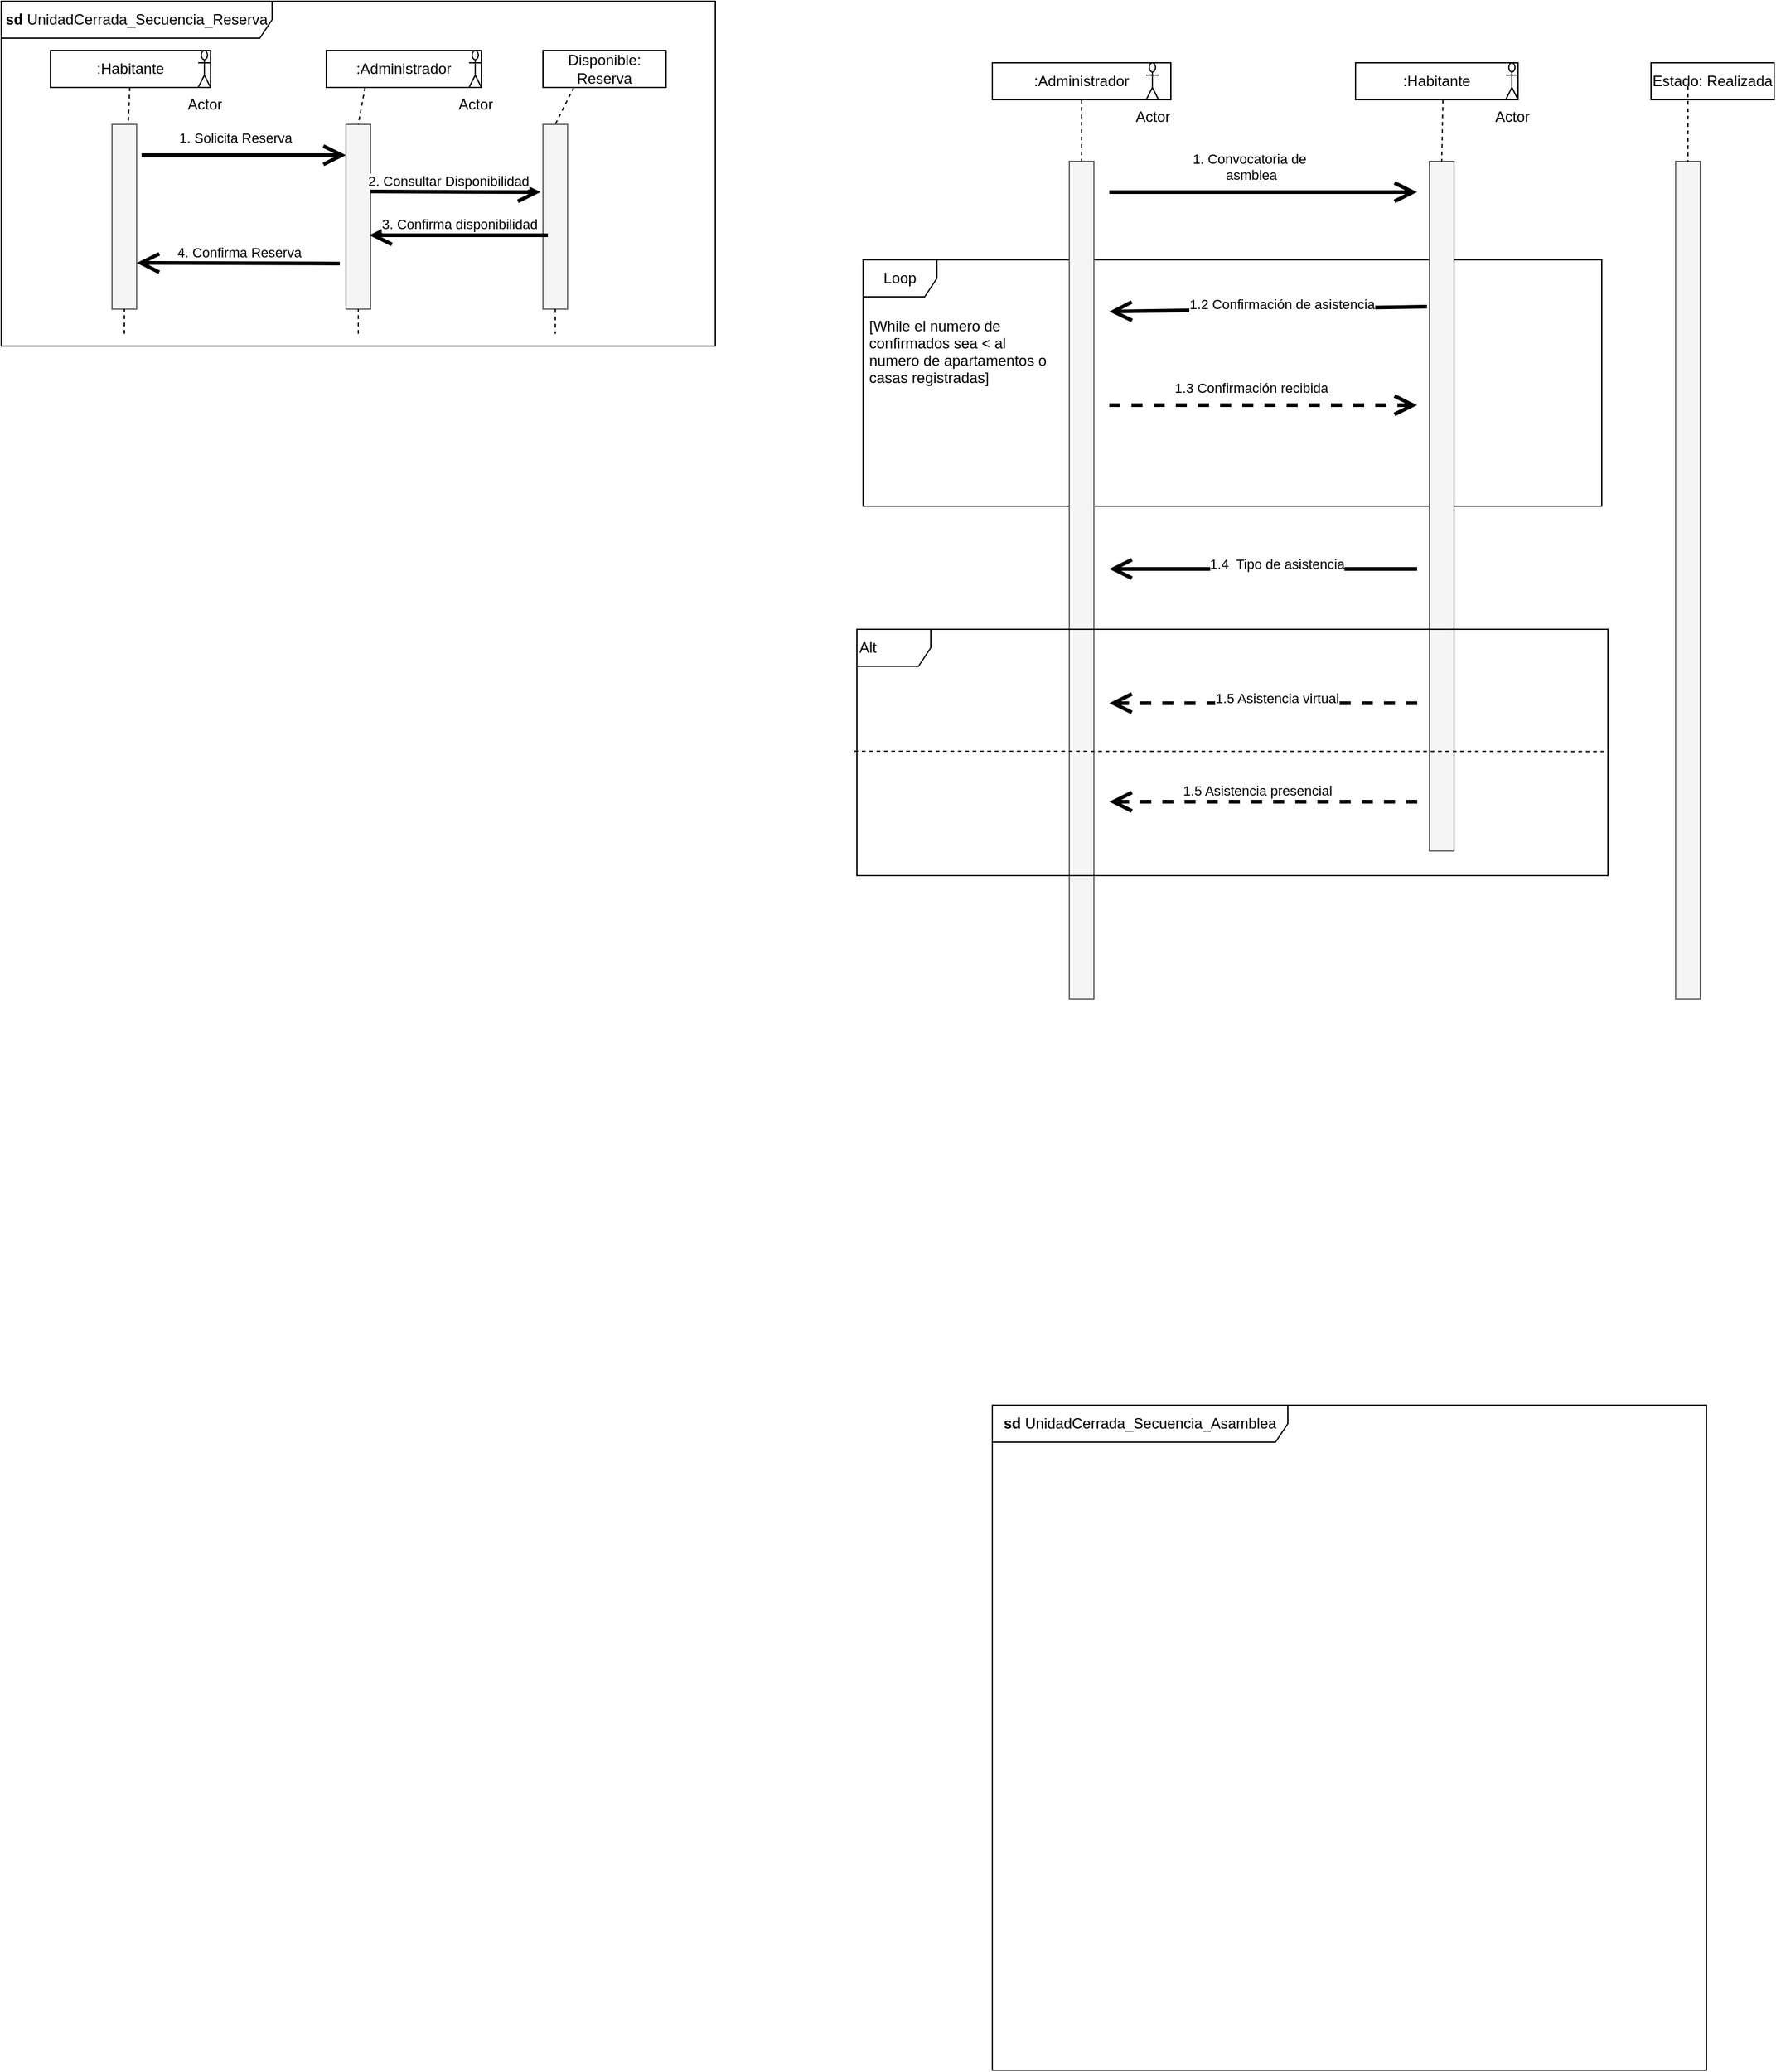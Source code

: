 <mxfile version="13.7.2" type="github" pages="5">
  <diagram id="IByfszgsPYmH7Z33qqJC" name="sd Reserva">
    <mxGraphModel dx="1102" dy="621" grid="1" gridSize="10" guides="1" tooltips="1" connect="1" arrows="1" fold="1" page="1" pageScale="1" pageWidth="827" pageHeight="1169" math="0" shadow="0">
      <root>
        <mxCell id="0" />
        <mxCell id="1" parent="0" />
        <mxCell id="T3ICBT90jM9kPvNU83P--27" value="Loop" style="shape=umlFrame;whiteSpace=wrap;html=1;" vertex="1" parent="1">
          <mxGeometry x="850" y="280" width="600" height="200" as="geometry" />
        </mxCell>
        <mxCell id="ECuL-u9GCJVW1QL4CKRL-1" value="&lt;b&gt;sd&lt;/b&gt; UnidadCerrada_Secuencia_Reserva" style="shape=umlFrame;whiteSpace=wrap;html=1;width=220;height=30;" vertex="1" parent="1">
          <mxGeometry x="150" y="70" width="580" height="280" as="geometry" />
        </mxCell>
        <mxCell id="ECuL-u9GCJVW1QL4CKRL-2" value=":Habitante" style="shape=rect;html=1;whiteSpace=wrap;align=center;" vertex="1" parent="1">
          <mxGeometry x="190" y="110" width="130" height="30" as="geometry" />
        </mxCell>
        <mxCell id="ECuL-u9GCJVW1QL4CKRL-3" value=":Administrador" style="shape=rect;html=1;whiteSpace=wrap;align=center;" vertex="1" parent="1">
          <mxGeometry x="414" y="110" width="126" height="30" as="geometry" />
        </mxCell>
        <mxCell id="ECuL-u9GCJVW1QL4CKRL-4" value="" style="shape=rect;fillColor=#f5f5f5;html=1;strokeColor=#666666;fontColor=#333333;" vertex="1" parent="1">
          <mxGeometry x="240" y="170" width="20" height="150" as="geometry" />
        </mxCell>
        <mxCell id="ECuL-u9GCJVW1QL4CKRL-5" value="" style="edgeStyle=none;dashed=1;endArrow=none;html=1;" edge="1" parent="1" source="ECuL-u9GCJVW1QL4CKRL-2" target="ECuL-u9GCJVW1QL4CKRL-4">
          <mxGeometry relative="1" as="geometry" />
        </mxCell>
        <mxCell id="ECuL-u9GCJVW1QL4CKRL-6" value="1. Solicita Reserva" style="edgeStyle=none;html=1;endArrow=open;endSize=12;strokeWidth=3;verticalAlign=bottom;entryX=0;entryY=0.167;entryDx=0;entryDy=0;entryPerimeter=0;exitX=1.2;exitY=0.167;exitDx=0;exitDy=0;exitPerimeter=0;" edge="1" parent="1" source="ECuL-u9GCJVW1QL4CKRL-4" target="ECuL-u9GCJVW1QL4CKRL-7">
          <mxGeometry x="-0.084" y="5" width="160" relative="1" as="geometry">
            <mxPoint x="260" y="240" as="sourcePoint" />
            <mxPoint x="420" y="240" as="targetPoint" />
            <mxPoint as="offset" />
          </mxGeometry>
        </mxCell>
        <mxCell id="ECuL-u9GCJVW1QL4CKRL-7" value="" style="shape=rect;fillColor=#f5f5f5;html=1;strokeColor=#666666;fontColor=#333333;" vertex="1" parent="1">
          <mxGeometry x="430" y="170" width="20" height="150" as="geometry" />
        </mxCell>
        <mxCell id="ECuL-u9GCJVW1QL4CKRL-8" value="" style="edgeStyle=none;dashed=1;endArrow=none;html=1;exitX=0.25;exitY=1;exitDx=0;exitDy=0;entryX=0.5;entryY=0;entryDx=0;entryDy=0;" edge="1" parent="1" source="ECuL-u9GCJVW1QL4CKRL-3" target="ECuL-u9GCJVW1QL4CKRL-7">
          <mxGeometry relative="1" as="geometry">
            <mxPoint x="260" y="150" as="sourcePoint" />
            <mxPoint x="439" y="160" as="targetPoint" />
          </mxGeometry>
        </mxCell>
        <mxCell id="ECuL-u9GCJVW1QL4CKRL-9" value="4. Confirma Reserva" style="edgeStyle=none;html=1;endArrow=open;endSize=12;strokeWidth=3;verticalAlign=bottom;entryX=1;entryY=0.75;entryDx=0;entryDy=0;" edge="1" parent="1" target="ECuL-u9GCJVW1QL4CKRL-4">
          <mxGeometry width="160" relative="1" as="geometry">
            <mxPoint x="425" y="283" as="sourcePoint" />
            <mxPoint x="450" y="370" as="targetPoint" />
          </mxGeometry>
        </mxCell>
        <mxCell id="ECuL-u9GCJVW1QL4CKRL-10" value="Disponible: Reserva" style="shape=rect;html=1;whiteSpace=wrap;align=center;" vertex="1" parent="1">
          <mxGeometry x="590" y="110" width="100" height="30" as="geometry" />
        </mxCell>
        <mxCell id="ECuL-u9GCJVW1QL4CKRL-11" value="" style="shape=rect;fillColor=#f5f5f5;html=1;strokeColor=#666666;fontColor=#333333;" vertex="1" parent="1">
          <mxGeometry x="590" y="170" width="20" height="150" as="geometry" />
        </mxCell>
        <mxCell id="ECuL-u9GCJVW1QL4CKRL-12" value="" style="edgeStyle=none;dashed=1;endArrow=none;html=1;exitX=0.25;exitY=1;exitDx=0;exitDy=0;entryX=0.5;entryY=0;entryDx=0;entryDy=0;" edge="1" parent="1" source="ECuL-u9GCJVW1QL4CKRL-10" target="ECuL-u9GCJVW1QL4CKRL-11">
          <mxGeometry relative="1" as="geometry">
            <mxPoint x="406" y="150" as="sourcePoint" />
            <mxPoint x="585" y="160" as="targetPoint" />
          </mxGeometry>
        </mxCell>
        <mxCell id="ECuL-u9GCJVW1QL4CKRL-13" value="2. Consultar Disponibilidad" style="edgeStyle=none;html=1;endArrow=open;endSize=12;strokeWidth=3;verticalAlign=bottom;entryX=-0.1;entryY=0.367;entryDx=0;entryDy=0;entryPerimeter=0;" edge="1" parent="1" target="ECuL-u9GCJVW1QL4CKRL-11">
          <mxGeometry x="-0.077" width="160" relative="1" as="geometry">
            <mxPoint x="450" y="224.5" as="sourcePoint" />
            <mxPoint x="580" y="224.5" as="targetPoint" />
            <mxPoint as="offset" />
          </mxGeometry>
        </mxCell>
        <mxCell id="ECuL-u9GCJVW1QL4CKRL-14" value="3. Confirma disponibilidad" style="edgeStyle=none;html=1;endArrow=open;endSize=12;strokeWidth=3;verticalAlign=bottom;entryX=0.95;entryY=0.6;entryDx=0;entryDy=0;entryPerimeter=0;exitX=0.2;exitY=0.6;exitDx=0;exitDy=0;exitPerimeter=0;" edge="1" parent="1" source="ECuL-u9GCJVW1QL4CKRL-11" target="ECuL-u9GCJVW1QL4CKRL-7">
          <mxGeometry width="160" relative="1" as="geometry">
            <mxPoint x="500" y="220" as="sourcePoint" />
            <mxPoint x="660" y="220" as="targetPoint" />
          </mxGeometry>
        </mxCell>
        <mxCell id="T3ICBT90jM9kPvNU83P--1" value="Actor" style="shape=umlActor;verticalLabelPosition=bottom;verticalAlign=top;html=1;outlineConnect=0;" vertex="1" parent="1">
          <mxGeometry x="310" y="110" width="10" height="30" as="geometry" />
        </mxCell>
        <mxCell id="T3ICBT90jM9kPvNU83P--2" value="Actor" style="shape=umlActor;verticalLabelPosition=bottom;verticalAlign=top;html=1;outlineConnect=0;" vertex="1" parent="1">
          <mxGeometry x="530" y="110" width="10" height="30" as="geometry" />
        </mxCell>
        <mxCell id="T3ICBT90jM9kPvNU83P--3" value="&lt;b&gt;sd&lt;/b&gt; UnidadCerrada_Secuencia_Asamblea" style="shape=umlFrame;whiteSpace=wrap;html=1;width=240;height=30;" vertex="1" parent="1">
          <mxGeometry x="955" y="1210" width="580" height="540" as="geometry" />
        </mxCell>
        <mxCell id="T3ICBT90jM9kPvNU83P--4" value=":Administrador" style="shape=rect;html=1;whiteSpace=wrap;align=center;" vertex="1" parent="1">
          <mxGeometry x="955" y="120" width="145" height="30" as="geometry" />
        </mxCell>
        <mxCell id="T3ICBT90jM9kPvNU83P--5" value=":Habitante" style="shape=rect;html=1;whiteSpace=wrap;align=center;" vertex="1" parent="1">
          <mxGeometry x="1250" y="120" width="132" height="30" as="geometry" />
        </mxCell>
        <mxCell id="T3ICBT90jM9kPvNU83P--6" value="" style="shape=rect;html=1;fillColor=#f5f5f5;strokeColor=#666666;fontColor=#333333;" vertex="1" parent="1">
          <mxGeometry x="1017.5" y="200" width="20" height="680" as="geometry" />
        </mxCell>
        <mxCell id="T3ICBT90jM9kPvNU83P--7" value="" style="edgeStyle=none;dashed=1;endArrow=none;html=1;" edge="1" parent="1" source="T3ICBT90jM9kPvNU83P--4" target="T3ICBT90jM9kPvNU83P--6">
          <mxGeometry relative="1" as="geometry" />
        </mxCell>
        <mxCell id="T3ICBT90jM9kPvNU83P--8" value="1. Convocatoria de&amp;nbsp;&lt;br&gt;asmblea" style="edgeStyle=none;html=1;endArrow=open;endSize=12;strokeWidth=3;verticalAlign=bottom;" edge="1" parent="1">
          <mxGeometry x="-0.084" y="5" width="160" relative="1" as="geometry">
            <mxPoint x="1050" y="225" as="sourcePoint" />
            <mxPoint x="1300" y="225" as="targetPoint" />
            <mxPoint as="offset" />
          </mxGeometry>
        </mxCell>
        <mxCell id="T3ICBT90jM9kPvNU83P--9" value="" style="shape=rect;html=1;fillColor=#f5f5f5;strokeColor=#666666;fontColor=#333333;" vertex="1" parent="1">
          <mxGeometry x="1310" y="200" width="20" height="560" as="geometry" />
        </mxCell>
        <mxCell id="T3ICBT90jM9kPvNU83P--10" value="" style="edgeStyle=none;dashed=1;endArrow=none;html=1;exitX=0.25;exitY=1;exitDx=0;exitDy=0;entryX=0.5;entryY=0;entryDx=0;entryDy=0;" edge="1" parent="1" target="T3ICBT90jM9kPvNU83P--9">
          <mxGeometry relative="1" as="geometry">
            <mxPoint x="1321" y="150" as="sourcePoint" />
            <mxPoint x="1319" y="170" as="targetPoint" />
          </mxGeometry>
        </mxCell>
        <mxCell id="T3ICBT90jM9kPvNU83P--12" value="Estado: Realizada" style="shape=rect;html=1;whiteSpace=wrap;align=center;" vertex="1" parent="1">
          <mxGeometry x="1490" y="120" width="100" height="30" as="geometry" />
        </mxCell>
        <mxCell id="T3ICBT90jM9kPvNU83P--13" value="" style="shape=rect;fillColor=#f5f5f5;html=1;strokeColor=#666666;fontColor=#333333;" vertex="1" parent="1">
          <mxGeometry x="1510" y="200" width="20" height="680" as="geometry" />
        </mxCell>
        <mxCell id="T3ICBT90jM9kPvNU83P--14" value="" style="edgeStyle=none;dashed=1;endArrow=none;html=1;entryX=0.5;entryY=0;entryDx=0;entryDy=0;" edge="1" parent="1" target="T3ICBT90jM9kPvNU83P--13">
          <mxGeometry relative="1" as="geometry">
            <mxPoint x="1520" y="139" as="sourcePoint" />
            <mxPoint x="1465" y="170" as="targetPoint" />
          </mxGeometry>
        </mxCell>
        <mxCell id="T3ICBT90jM9kPvNU83P--17" value="Actor" style="shape=umlActor;verticalLabelPosition=bottom;verticalAlign=top;html=1;outlineConnect=0;" vertex="1" parent="1">
          <mxGeometry x="1080" y="120" width="10" height="30" as="geometry" />
        </mxCell>
        <mxCell id="T3ICBT90jM9kPvNU83P--18" value="Actor" style="shape=umlActor;verticalLabelPosition=bottom;verticalAlign=top;html=1;outlineConnect=0;" vertex="1" parent="1">
          <mxGeometry x="1372" y="120" width="10" height="30" as="geometry" />
        </mxCell>
        <mxCell id="T3ICBT90jM9kPvNU83P--21" value="" style="edgeStyle=none;dashed=1;endArrow=none;html=1;entryX=0.5;entryY=1;entryDx=0;entryDy=0;" edge="1" parent="1" target="ECuL-u9GCJVW1QL4CKRL-4">
          <mxGeometry relative="1" as="geometry">
            <mxPoint x="250" y="340" as="sourcePoint" />
            <mxPoint x="263.125" y="180" as="targetPoint" />
          </mxGeometry>
        </mxCell>
        <mxCell id="T3ICBT90jM9kPvNU83P--22" value="" style="edgeStyle=none;dashed=1;endArrow=none;html=1;entryX=0.5;entryY=1;entryDx=0;entryDy=0;" edge="1" parent="1" target="ECuL-u9GCJVW1QL4CKRL-7">
          <mxGeometry relative="1" as="geometry">
            <mxPoint x="440" y="340" as="sourcePoint" />
            <mxPoint x="273.125" y="190" as="targetPoint" />
          </mxGeometry>
        </mxCell>
        <mxCell id="T3ICBT90jM9kPvNU83P--23" value="" style="edgeStyle=none;dashed=1;endArrow=none;html=1;exitX=0.5;exitY=1;exitDx=0;exitDy=0;" edge="1" parent="1" source="ECuL-u9GCJVW1QL4CKRL-11">
          <mxGeometry relative="1" as="geometry">
            <mxPoint x="284.375" y="170" as="sourcePoint" />
            <mxPoint x="600" y="340" as="targetPoint" />
          </mxGeometry>
        </mxCell>
        <mxCell id="T3ICBT90jM9kPvNU83P--26" value="1.2 Confirmación de asistencia" style="edgeStyle=none;html=1;endArrow=open;endSize=12;strokeWidth=3;verticalAlign=bottom;" edge="1" parent="1">
          <mxGeometry x="-0.084" y="5" width="160" relative="1" as="geometry">
            <mxPoint x="1308" y="318" as="sourcePoint" />
            <mxPoint x="1050" y="322" as="targetPoint" />
            <mxPoint as="offset" />
          </mxGeometry>
        </mxCell>
        <mxCell id="T3ICBT90jM9kPvNU83P--28" value="[While el numero de &#xa;confirmados sea &lt; al &#xa;numero de apartamentos o&#xa;casas registradas]  " style="text;align=left;fontStyle=0;verticalAlign=top;spacingLeft=3;spacingRight=3;strokeColor=none;rotatable=0;points=[[0,0.5],[1,0.5]];portConstraint=eastwest;" vertex="1" parent="1">
          <mxGeometry x="850" y="320" width="170" height="150" as="geometry" />
        </mxCell>
        <mxCell id="T3ICBT90jM9kPvNU83P--29" value="1.3 Confirmación recibida" style="edgeStyle=none;html=1;endArrow=open;endSize=12;strokeWidth=3;verticalAlign=bottom;dashed=1;" edge="1" parent="1">
          <mxGeometry x="-0.084" y="5" width="160" relative="1" as="geometry">
            <mxPoint x="1050" y="398" as="sourcePoint" />
            <mxPoint x="1300" y="398" as="targetPoint" />
            <mxPoint as="offset" />
          </mxGeometry>
        </mxCell>
        <mxCell id="T3ICBT90jM9kPvNU83P--30" value="Alt" style="shape=umlFrame;whiteSpace=wrap;html=1;align=left;" vertex="1" parent="1">
          <mxGeometry x="845" y="580" width="610" height="200" as="geometry" />
        </mxCell>
        <mxCell id="T3ICBT90jM9kPvNU83P--31" value="1.4&amp;nbsp; Tipo de asistencia" style="edgeStyle=none;html=1;endArrow=open;endSize=12;strokeWidth=3;verticalAlign=bottom;" edge="1" parent="1">
          <mxGeometry x="-0.084" y="5" width="160" relative="1" as="geometry">
            <mxPoint x="1300" y="531" as="sourcePoint" />
            <mxPoint x="1050" y="531" as="targetPoint" />
            <mxPoint as="offset" />
          </mxGeometry>
        </mxCell>
        <mxCell id="T3ICBT90jM9kPvNU83P--32" value="1.5 Asistencia virtual" style="edgeStyle=none;html=1;endArrow=open;endSize=12;strokeWidth=3;verticalAlign=bottom;dashed=1;exitX=0.746;exitY=0.3;exitDx=0;exitDy=0;exitPerimeter=0;entryX=0.336;entryY=0.3;entryDx=0;entryDy=0;entryPerimeter=0;" edge="1" parent="1" source="T3ICBT90jM9kPvNU83P--30" target="T3ICBT90jM9kPvNU83P--30">
          <mxGeometry x="-0.084" y="5" width="160" relative="1" as="geometry">
            <mxPoint x="1060" y="408" as="sourcePoint" />
            <mxPoint x="1310" y="408" as="targetPoint" />
            <mxPoint as="offset" />
          </mxGeometry>
        </mxCell>
        <mxCell id="T3ICBT90jM9kPvNU83P--33" value="1.5 Asistencia presencial" style="edgeStyle=none;html=1;endArrow=open;endSize=12;strokeWidth=3;verticalAlign=bottom;dashed=1;exitX=0.746;exitY=0.3;exitDx=0;exitDy=0;exitPerimeter=0;entryX=0.336;entryY=0.3;entryDx=0;entryDy=0;entryPerimeter=0;" edge="1" parent="1">
          <mxGeometry x="0.04" width="160" relative="1" as="geometry">
            <mxPoint x="1300.1" y="720" as="sourcePoint" />
            <mxPoint x="1050" y="720" as="targetPoint" />
            <mxPoint as="offset" />
          </mxGeometry>
        </mxCell>
        <mxCell id="T3ICBT90jM9kPvNU83P--38" value="" style="endArrow=none;html=1;dashed=1;entryX=1.001;entryY=0.496;entryDx=0;entryDy=0;entryPerimeter=0;" edge="1" parent="1" target="T3ICBT90jM9kPvNU83P--30">
          <mxGeometry width="50" height="50" relative="1" as="geometry">
            <mxPoint x="843" y="679" as="sourcePoint" />
            <mxPoint x="1350" y="500" as="targetPoint" />
          </mxGeometry>
        </mxCell>
      </root>
    </mxGraphModel>
  </diagram>
  <diagram id="yh-tzPzn17W5D8__4sHy" name="sd Cancela Reserva">
    <mxGraphModel grid="1" gridSize="10" guides="1" tooltips="1" connect="1" arrows="1" page="1" fold="1" pageScale="1" pageWidth="827" pageHeight="1169" math="0" shadow="0">
      <root>
        <mxCell id="wSqZqBclXX3DSsfDVTRR-0" />
        <mxCell id="wSqZqBclXX3DSsfDVTRR-1" parent="wSqZqBclXX3DSsfDVTRR-0" />
        <mxCell id="mDjAnLP5M4NBwBjSUuuq-0" value="sd UnidadCerrada_SecuenciaCancelaReserva" style="shape=umlFrame;whiteSpace=wrap;html=1;width=270;height=30;" vertex="1" parent="wSqZqBclXX3DSsfDVTRR-1">
          <mxGeometry x="190" y="70" width="580" height="300" as="geometry" />
        </mxCell>
        <mxCell id="mDjAnLP5M4NBwBjSUuuq-1" value=":Arrendatario" style="shape=rect;html=1;whiteSpace=wrap;align=center;" vertex="1" parent="wSqZqBclXX3DSsfDVTRR-1">
          <mxGeometry x="200" y="110" width="100" height="30" as="geometry" />
        </mxCell>
        <mxCell id="mDjAnLP5M4NBwBjSUuuq-2" value=":Administrador" style="shape=rect;html=1;whiteSpace=wrap;align=center;" vertex="1" parent="wSqZqBclXX3DSsfDVTRR-1">
          <mxGeometry x="414" y="110" width="100" height="30" as="geometry" />
        </mxCell>
        <mxCell id="mDjAnLP5M4NBwBjSUuuq-3" value="" style="shape=rect;fillColor=#eeeeee;html=1;" vertex="1" parent="wSqZqBclXX3DSsfDVTRR-1">
          <mxGeometry x="240" y="170" width="20" height="170" as="geometry" />
        </mxCell>
        <mxCell id="mDjAnLP5M4NBwBjSUuuq-4" value="" style="edgeStyle=none;dashed=1;endArrow=none;html=1;" edge="1" parent="wSqZqBclXX3DSsfDVTRR-1" source="mDjAnLP5M4NBwBjSUuuq-1" target="mDjAnLP5M4NBwBjSUuuq-3">
          <mxGeometry relative="1" as="geometry" />
        </mxCell>
        <mxCell id="mDjAnLP5M4NBwBjSUuuq-5" value="1. Solicita cancelación de reserva" style="edgeStyle=none;html=1;endArrow=open;endSize=12;strokeWidth=3;verticalAlign=bottom;entryX=0;entryY=0.167;entryDx=0;entryDy=0;entryPerimeter=0;exitX=1.2;exitY=0.167;exitDx=0;exitDy=0;exitPerimeter=0;" edge="1" parent="wSqZqBclXX3DSsfDVTRR-1" source="mDjAnLP5M4NBwBjSUuuq-3" target="mDjAnLP5M4NBwBjSUuuq-6">
          <mxGeometry x="-0.084" y="5" width="160" relative="1" as="geometry">
            <mxPoint x="260" y="240" as="sourcePoint" />
            <mxPoint x="420" y="240" as="targetPoint" />
            <mxPoint as="offset" />
          </mxGeometry>
        </mxCell>
        <mxCell id="mDjAnLP5M4NBwBjSUuuq-6" value="" style="shape=rect;fillColor=#eeeeee;html=1;" vertex="1" parent="wSqZqBclXX3DSsfDVTRR-1">
          <mxGeometry x="430" y="170" width="20" height="170" as="geometry" />
        </mxCell>
        <mxCell id="mDjAnLP5M4NBwBjSUuuq-7" value="" style="edgeStyle=none;dashed=1;endArrow=none;html=1;exitX=0.25;exitY=1;exitDx=0;exitDy=0;entryX=0.5;entryY=0;entryDx=0;entryDy=0;" edge="1" parent="wSqZqBclXX3DSsfDVTRR-1" source="mDjAnLP5M4NBwBjSUuuq-2" target="mDjAnLP5M4NBwBjSUuuq-6">
          <mxGeometry relative="1" as="geometry">
            <mxPoint x="260" y="150" as="sourcePoint" />
            <mxPoint x="439" y="160" as="targetPoint" />
          </mxGeometry>
        </mxCell>
        <mxCell id="mDjAnLP5M4NBwBjSUuuq-8" value="6. Informa cancelación" style="edgeStyle=none;html=1;endArrow=open;endSize=12;strokeWidth=3;verticalAlign=bottom;entryX=1;entryY=1;entryDx=0;entryDy=0;exitX=0;exitY=1;exitDx=0;exitDy=0;" edge="1" parent="wSqZqBclXX3DSsfDVTRR-1" source="mDjAnLP5M4NBwBjSUuuq-6" target="mDjAnLP5M4NBwBjSUuuq-3">
          <mxGeometry x="0.15" y="27" width="160" relative="1" as="geometry">
            <mxPoint x="425" y="320" as="sourcePoint" />
            <mxPoint x="450" y="370" as="targetPoint" />
            <Array as="points" />
            <mxPoint as="offset" />
          </mxGeometry>
        </mxCell>
        <mxCell id="mDjAnLP5M4NBwBjSUuuq-9" value="No Disponible: Reserva" style="shape=rect;html=1;whiteSpace=wrap;align=center;" vertex="1" parent="wSqZqBclXX3DSsfDVTRR-1">
          <mxGeometry x="570" y="110" width="100" height="30" as="geometry" />
        </mxCell>
        <mxCell id="mDjAnLP5M4NBwBjSUuuq-10" value="" style="shape=rect;fillColor=#eeeeee;html=1;" vertex="1" parent="wSqZqBclXX3DSsfDVTRR-1">
          <mxGeometry x="590" y="170" width="20" height="150" as="geometry" />
        </mxCell>
        <mxCell id="mDjAnLP5M4NBwBjSUuuq-11" value="" style="edgeStyle=none;dashed=1;endArrow=none;html=1;exitX=0.25;exitY=1;exitDx=0;exitDy=0;entryX=0.5;entryY=0;entryDx=0;entryDy=0;" edge="1" parent="wSqZqBclXX3DSsfDVTRR-1" source="mDjAnLP5M4NBwBjSUuuq-9" target="mDjAnLP5M4NBwBjSUuuq-10">
          <mxGeometry relative="1" as="geometry">
            <mxPoint x="406" y="150" as="sourcePoint" />
            <mxPoint x="585" y="160" as="targetPoint" />
          </mxGeometry>
        </mxCell>
        <mxCell id="mDjAnLP5M4NBwBjSUuuq-12" value="2. Consulta reserva" style="edgeStyle=none;html=1;endArrow=open;endSize=12;strokeWidth=3;verticalAlign=bottom;entryX=-0.1;entryY=0.367;entryDx=0;entryDy=0;entryPerimeter=0;" edge="1" parent="wSqZqBclXX3DSsfDVTRR-1" target="mDjAnLP5M4NBwBjSUuuq-10">
          <mxGeometry x="-0.077" width="160" relative="1" as="geometry">
            <mxPoint x="450" y="224.5" as="sourcePoint" />
            <mxPoint x="580" y="224.5" as="targetPoint" />
            <mxPoint as="offset" />
          </mxGeometry>
        </mxCell>
        <mxCell id="mDjAnLP5M4NBwBjSUuuq-13" value="3. Confirma reserva" style="edgeStyle=none;html=1;endArrow=open;endSize=12;strokeWidth=3;verticalAlign=bottom;entryX=1;entryY=0.529;entryDx=0;entryDy=0;exitX=0.2;exitY=0.6;exitDx=0;exitDy=0;exitPerimeter=0;entryPerimeter=0;" edge="1" parent="wSqZqBclXX3DSsfDVTRR-1" source="mDjAnLP5M4NBwBjSUuuq-10" target="mDjAnLP5M4NBwBjSUuuq-6">
          <mxGeometry width="160" relative="1" as="geometry">
            <mxPoint x="500" y="220" as="sourcePoint" />
            <mxPoint x="660" y="220" as="targetPoint" />
          </mxGeometry>
        </mxCell>
        <mxCell id="mDjAnLP5M4NBwBjSUuuq-14" value="4. Actualiza cancelación" style="edgeStyle=none;html=1;endArrow=open;endSize=12;strokeWidth=3;verticalAlign=bottom;" edge="1" parent="wSqZqBclXX3DSsfDVTRR-1">
          <mxGeometry x="-0.143" y="-20" width="160" relative="1" as="geometry">
            <mxPoint x="450" y="290" as="sourcePoint" />
            <mxPoint x="590" y="290" as="targetPoint" />
            <mxPoint as="offset" />
          </mxGeometry>
        </mxCell>
        <mxCell id="mDjAnLP5M4NBwBjSUuuq-15" value="5. Confirma Disponibilidad" style="edgeStyle=none;html=1;endArrow=open;endSize=12;strokeWidth=3;verticalAlign=bottom;exitX=-0.2;exitY=0.96;exitDx=0;exitDy=0;exitPerimeter=0;" edge="1" parent="wSqZqBclXX3DSsfDVTRR-1" source="mDjAnLP5M4NBwBjSUuuq-10">
          <mxGeometry x="-0.015" y="23" width="160" relative="1" as="geometry">
            <mxPoint x="230" y="430" as="sourcePoint" />
            <mxPoint x="450" y="314" as="targetPoint" />
            <mxPoint as="offset" />
          </mxGeometry>
        </mxCell>
      </root>
    </mxGraphModel>
  </diagram>
  <diagram id="zQn1iesokthTSKD0T2hZ" name="sd Registra Usuario">
    <mxGraphModel dx="1108" dy="482" grid="1" gridSize="10" guides="1" tooltips="1" connect="1" arrows="1" fold="1" page="1" pageScale="1" pageWidth="827" pageHeight="1169" math="0" shadow="0">
      <root>
        <mxCell id="6NzbD9gAisI1Vw0t7Wcz-0" />
        <mxCell id="6NzbD9gAisI1Vw0t7Wcz-1" parent="6NzbD9gAisI1Vw0t7Wcz-0" />
        <mxCell id="6NzbD9gAisI1Vw0t7Wcz-35" value="sd UnidadCerrada_Registra Usuario" style="shape=umlFrame;whiteSpace=wrap;html=1;width=270;height=30;" vertex="1" parent="6NzbD9gAisI1Vw0t7Wcz-1">
          <mxGeometry x="190" y="70" width="580" height="340" as="geometry" />
        </mxCell>
        <mxCell id="6NzbD9gAisI1Vw0t7Wcz-36" value=":Usuario" style="shape=rect;html=1;whiteSpace=wrap;align=center;" vertex="1" parent="6NzbD9gAisI1Vw0t7Wcz-1">
          <mxGeometry x="200" y="110" width="100" height="30" as="geometry" />
        </mxCell>
        <mxCell id="6NzbD9gAisI1Vw0t7Wcz-37" value=":Plataforma" style="shape=rect;html=1;whiteSpace=wrap;align=center;" vertex="1" parent="6NzbD9gAisI1Vw0t7Wcz-1">
          <mxGeometry x="414" y="110" width="100" height="30" as="geometry" />
        </mxCell>
        <mxCell id="6NzbD9gAisI1Vw0t7Wcz-38" value="" style="shape=rect;fillColor=#eeeeee;html=1;" vertex="1" parent="6NzbD9gAisI1Vw0t7Wcz-1">
          <mxGeometry x="240" y="170" width="20" height="210" as="geometry" />
        </mxCell>
        <mxCell id="6NzbD9gAisI1Vw0t7Wcz-39" value="" style="edgeStyle=none;dashed=1;endArrow=none;html=1;" edge="1" parent="6NzbD9gAisI1Vw0t7Wcz-1" source="6NzbD9gAisI1Vw0t7Wcz-36" target="6NzbD9gAisI1Vw0t7Wcz-38">
          <mxGeometry relative="1" as="geometry" />
        </mxCell>
        <mxCell id="6NzbD9gAisI1Vw0t7Wcz-40" value="1. Solicita registro" style="edgeStyle=none;html=1;endArrow=open;endSize=12;strokeWidth=3;verticalAlign=bottom;entryX=-0.05;entryY=0.11;entryDx=0;entryDy=0;entryPerimeter=0;" edge="1" parent="6NzbD9gAisI1Vw0t7Wcz-1" target="6NzbD9gAisI1Vw0t7Wcz-41">
          <mxGeometry x="-0.084" y="5" width="160" relative="1" as="geometry">
            <mxPoint x="264" y="193" as="sourcePoint" />
            <mxPoint x="420" y="240" as="targetPoint" />
            <mxPoint as="offset" />
          </mxGeometry>
        </mxCell>
        <mxCell id="6NzbD9gAisI1Vw0t7Wcz-41" value="" style="shape=rect;fillColor=#eeeeee;html=1;" vertex="1" parent="6NzbD9gAisI1Vw0t7Wcz-1">
          <mxGeometry x="430" y="170" width="20" height="210" as="geometry" />
        </mxCell>
        <mxCell id="6NzbD9gAisI1Vw0t7Wcz-42" value="" style="edgeStyle=none;dashed=1;endArrow=none;html=1;exitX=0.25;exitY=1;exitDx=0;exitDy=0;entryX=0.5;entryY=0;entryDx=0;entryDy=0;" edge="1" parent="6NzbD9gAisI1Vw0t7Wcz-1" source="6NzbD9gAisI1Vw0t7Wcz-37" target="6NzbD9gAisI1Vw0t7Wcz-41">
          <mxGeometry relative="1" as="geometry">
            <mxPoint x="260" y="150" as="sourcePoint" />
            <mxPoint x="439" y="160" as="targetPoint" />
          </mxGeometry>
        </mxCell>
        <mxCell id="6NzbD9gAisI1Vw0t7Wcz-43" value="Disponible: Usuarios" style="shape=rect;html=1;whiteSpace=wrap;align=center;" vertex="1" parent="6NzbD9gAisI1Vw0t7Wcz-1">
          <mxGeometry x="570" y="110" width="100" height="30" as="geometry" />
        </mxCell>
        <mxCell id="6NzbD9gAisI1Vw0t7Wcz-44" value="" style="shape=rect;fillColor=#eeeeee;html=1;" vertex="1" parent="6NzbD9gAisI1Vw0t7Wcz-1">
          <mxGeometry x="590" y="170" width="20" height="170" as="geometry" />
        </mxCell>
        <mxCell id="6NzbD9gAisI1Vw0t7Wcz-45" value="" style="edgeStyle=none;dashed=1;endArrow=none;html=1;exitX=0.25;exitY=1;exitDx=0;exitDy=0;entryX=0.5;entryY=0;entryDx=0;entryDy=0;" edge="1" parent="6NzbD9gAisI1Vw0t7Wcz-1" source="6NzbD9gAisI1Vw0t7Wcz-43" target="6NzbD9gAisI1Vw0t7Wcz-44">
          <mxGeometry relative="1" as="geometry">
            <mxPoint x="406" y="150" as="sourcePoint" />
            <mxPoint x="585" y="160" as="targetPoint" />
          </mxGeometry>
        </mxCell>
        <mxCell id="6NzbD9gAisI1Vw0t7Wcz-46" value="2. Despliega formulario" style="edgeStyle=none;html=1;endArrow=open;endSize=12;strokeWidth=3;verticalAlign=bottom;exitX=0;exitY=0.25;exitDx=0;exitDy=0;" edge="1" parent="6NzbD9gAisI1Vw0t7Wcz-1" source="6NzbD9gAisI1Vw0t7Wcz-41">
          <mxGeometry width="160" relative="1" as="geometry">
            <mxPoint x="330" y="250" as="sourcePoint" />
            <mxPoint x="260" y="223" as="targetPoint" />
          </mxGeometry>
        </mxCell>
        <mxCell id="6NzbD9gAisI1Vw0t7Wcz-47" value="3. Completa formulario y envía" style="edgeStyle=none;html=1;endArrow=open;endSize=12;strokeWidth=3;verticalAlign=bottom;entryX=0;entryY=0.405;entryDx=0;entryDy=0;entryPerimeter=0;exitX=1.15;exitY=0.41;exitDx=0;exitDy=0;exitPerimeter=0;" edge="1" parent="6NzbD9gAisI1Vw0t7Wcz-1" source="6NzbD9gAisI1Vw0t7Wcz-38" target="6NzbD9gAisI1Vw0t7Wcz-41">
          <mxGeometry width="160" relative="1" as="geometry">
            <mxPoint x="270" y="260" as="sourcePoint" />
            <mxPoint x="430" y="260" as="targetPoint" />
          </mxGeometry>
        </mxCell>
        <mxCell id="6NzbD9gAisI1Vw0t7Wcz-48" value="4. Consulta si usuario existe" style="edgeStyle=none;html=1;endArrow=open;endSize=12;strokeWidth=3;verticalAlign=bottom;" edge="1" parent="6NzbD9gAisI1Vw0t7Wcz-1">
          <mxGeometry width="160" relative="1" as="geometry">
            <mxPoint x="450" y="280" as="sourcePoint" />
            <mxPoint x="590" y="280" as="targetPoint" />
          </mxGeometry>
        </mxCell>
        <mxCell id="6NzbD9gAisI1Vw0t7Wcz-49" value="5. Reporta usuario nuevo" style="edgeStyle=none;html=1;endArrow=open;endSize=12;strokeWidth=3;verticalAlign=bottom;entryX=1;entryY=0.75;entryDx=0;entryDy=0;exitX=0.05;exitY=0.935;exitDx=0;exitDy=0;exitPerimeter=0;" edge="1" parent="6NzbD9gAisI1Vw0t7Wcz-1" source="6NzbD9gAisI1Vw0t7Wcz-44" target="6NzbD9gAisI1Vw0t7Wcz-41">
          <mxGeometry width="160" relative="1" as="geometry">
            <mxPoint x="470" y="360" as="sourcePoint" />
            <mxPoint x="630" y="360" as="targetPoint" />
          </mxGeometry>
        </mxCell>
        <mxCell id="6NzbD9gAisI1Vw0t7Wcz-50" value="6. Confirma usuario nuevo" style="edgeStyle=none;html=1;endArrow=open;endSize=12;strokeWidth=3;verticalAlign=bottom;entryX=1.1;entryY=0.948;entryDx=0;entryDy=0;entryPerimeter=0;" edge="1" parent="6NzbD9gAisI1Vw0t7Wcz-1" target="6NzbD9gAisI1Vw0t7Wcz-38">
          <mxGeometry width="160" relative="1" as="geometry">
            <mxPoint x="428" y="369" as="sourcePoint" />
            <mxPoint x="660" y="390" as="targetPoint" />
          </mxGeometry>
        </mxCell>
      </root>
    </mxGraphModel>
  </diagram>
  <diagram id="9ChIn9X5qMWzfroxfza_" name="sd Reporta">
    <mxGraphModel dx="1108" dy="482" grid="1" gridSize="10" guides="1" tooltips="1" connect="1" arrows="1" fold="1" page="1" pageScale="1" pageWidth="827" pageHeight="1169" math="0" shadow="0">
      <root>
        <mxCell id="AlTiR5gCa2WaLxxdo8Vd-0" />
        <mxCell id="AlTiR5gCa2WaLxxdo8Vd-1" parent="AlTiR5gCa2WaLxxdo8Vd-0" />
        <mxCell id="AlTiR5gCa2WaLxxdo8Vd-2" value="Sd UnidadCerrada_SecuenciaReporta" style="shape=umlFrame;whiteSpace=wrap;html=1;width=270;height=30;" vertex="1" parent="AlTiR5gCa2WaLxxdo8Vd-1">
          <mxGeometry x="190" y="70" width="580" height="410" as="geometry" />
        </mxCell>
        <mxCell id="AlTiR5gCa2WaLxxdo8Vd-3" value=":Usuario" style="shape=rect;html=1;whiteSpace=wrap;align=center;" vertex="1" parent="AlTiR5gCa2WaLxxdo8Vd-1">
          <mxGeometry x="200" y="110" width="100" height="30" as="geometry" />
        </mxCell>
        <mxCell id="AlTiR5gCa2WaLxxdo8Vd-4" value=":Plataforma" style="shape=rect;html=1;whiteSpace=wrap;align=center;" vertex="1" parent="AlTiR5gCa2WaLxxdo8Vd-1">
          <mxGeometry x="414" y="110" width="100" height="30" as="geometry" />
        </mxCell>
        <mxCell id="AlTiR5gCa2WaLxxdo8Vd-5" value="" style="shape=rect;fillColor=#eeeeee;html=1;" vertex="1" parent="AlTiR5gCa2WaLxxdo8Vd-1">
          <mxGeometry x="240" y="170" width="20" height="210" as="geometry" />
        </mxCell>
        <mxCell id="AlTiR5gCa2WaLxxdo8Vd-6" value="" style="edgeStyle=none;dashed=1;endArrow=none;html=1;" edge="1" parent="AlTiR5gCa2WaLxxdo8Vd-1" source="AlTiR5gCa2WaLxxdo8Vd-3" target="AlTiR5gCa2WaLxxdo8Vd-5">
          <mxGeometry relative="1" as="geometry" />
        </mxCell>
        <mxCell id="AlTiR5gCa2WaLxxdo8Vd-7" value="1. Solicita reporte" style="edgeStyle=none;html=1;endArrow=open;endSize=12;strokeWidth=3;verticalAlign=bottom;entryX=-0.05;entryY=0.11;entryDx=0;entryDy=0;entryPerimeter=0;" edge="1" parent="AlTiR5gCa2WaLxxdo8Vd-1" target="AlTiR5gCa2WaLxxdo8Vd-8">
          <mxGeometry x="-0.084" y="5" width="160" relative="1" as="geometry">
            <mxPoint x="264" y="193" as="sourcePoint" />
            <mxPoint x="420" y="240" as="targetPoint" />
            <mxPoint as="offset" />
          </mxGeometry>
        </mxCell>
        <mxCell id="AlTiR5gCa2WaLxxdo8Vd-8" value="" style="shape=rect;fillColor=#eeeeee;html=1;" vertex="1" parent="AlTiR5gCa2WaLxxdo8Vd-1">
          <mxGeometry x="430" y="170" width="20" height="210" as="geometry" />
        </mxCell>
        <mxCell id="AlTiR5gCa2WaLxxdo8Vd-9" value="" style="edgeStyle=none;dashed=1;endArrow=none;html=1;exitX=0.25;exitY=1;exitDx=0;exitDy=0;entryX=0.5;entryY=0;entryDx=0;entryDy=0;" edge="1" parent="AlTiR5gCa2WaLxxdo8Vd-1" source="AlTiR5gCa2WaLxxdo8Vd-4" target="AlTiR5gCa2WaLxxdo8Vd-8">
          <mxGeometry relative="1" as="geometry">
            <mxPoint x="260" y="150" as="sourcePoint" />
            <mxPoint x="439" y="160" as="targetPoint" />
          </mxGeometry>
        </mxCell>
        <mxCell id="AlTiR5gCa2WaLxxdo8Vd-10" value="Disponible: Reportes" style="shape=rect;html=1;whiteSpace=wrap;align=center;" vertex="1" parent="AlTiR5gCa2WaLxxdo8Vd-1">
          <mxGeometry x="590" y="110" width="100" height="30" as="geometry" />
        </mxCell>
        <mxCell id="AlTiR5gCa2WaLxxdo8Vd-11" value="" style="shape=rect;fillColor=#eeeeee;html=1;" vertex="1" parent="AlTiR5gCa2WaLxxdo8Vd-1">
          <mxGeometry x="610" y="170" width="20" height="170" as="geometry" />
        </mxCell>
        <mxCell id="AlTiR5gCa2WaLxxdo8Vd-12" value="" style="edgeStyle=none;dashed=1;endArrow=none;html=1;exitX=0.25;exitY=1;exitDx=0;exitDy=0;entryX=0.5;entryY=0;entryDx=0;entryDy=0;" edge="1" parent="AlTiR5gCa2WaLxxdo8Vd-1" source="AlTiR5gCa2WaLxxdo8Vd-10" target="AlTiR5gCa2WaLxxdo8Vd-11">
          <mxGeometry relative="1" as="geometry">
            <mxPoint x="406" y="150" as="sourcePoint" />
            <mxPoint x="585" y="160" as="targetPoint" />
          </mxGeometry>
        </mxCell>
        <mxCell id="AlTiR5gCa2WaLxxdo8Vd-13" value="4. Entrega lista de reportes" style="edgeStyle=none;html=1;endArrow=open;endSize=12;strokeWidth=3;verticalAlign=bottom;exitX=0;exitY=0.25;exitDx=0;exitDy=0;" edge="1" parent="AlTiR5gCa2WaLxxdo8Vd-1">
          <mxGeometry width="160" relative="1" as="geometry">
            <mxPoint x="430" y="274.5" as="sourcePoint" />
            <mxPoint x="260" y="275" as="targetPoint" />
          </mxGeometry>
        </mxCell>
        <mxCell id="AlTiR5gCa2WaLxxdo8Vd-14" value="5. Selecciona reporte&amp;nbsp;" style="edgeStyle=none;html=1;endArrow=open;endSize=12;strokeWidth=3;verticalAlign=bottom;entryX=0.05;entryY=0.638;entryDx=0;entryDy=0;entryPerimeter=0;exitX=1.15;exitY=0.629;exitDx=0;exitDy=0;exitPerimeter=0;" edge="1" parent="AlTiR5gCa2WaLxxdo8Vd-1" source="AlTiR5gCa2WaLxxdo8Vd-5" target="AlTiR5gCa2WaLxxdo8Vd-8">
          <mxGeometry width="160" relative="1" as="geometry">
            <mxPoint x="270" y="260" as="sourcePoint" />
            <mxPoint x="430" y="260" as="targetPoint" />
          </mxGeometry>
        </mxCell>
        <mxCell id="AlTiR5gCa2WaLxxdo8Vd-15" value="3. Entrega reportes disponibles" style="edgeStyle=none;html=1;endArrow=open;endSize=12;strokeWidth=3;verticalAlign=bottom;entryX=1.1;entryY=0.376;entryDx=0;entryDy=0;exitX=0;exitY=0.465;exitDx=0;exitDy=0;entryPerimeter=0;exitPerimeter=0;" edge="1" parent="AlTiR5gCa2WaLxxdo8Vd-1" source="AlTiR5gCa2WaLxxdo8Vd-11" target="AlTiR5gCa2WaLxxdo8Vd-8">
          <mxGeometry width="160" relative="1" as="geometry">
            <mxPoint x="580" y="320" as="sourcePoint" />
            <mxPoint x="630" y="360" as="targetPoint" />
            <Array as="points" />
          </mxGeometry>
        </mxCell>
        <mxCell id="AlTiR5gCa2WaLxxdo8Vd-16" value="6. Habilita edición de reporte" style="edgeStyle=none;html=1;endArrow=open;endSize=12;strokeWidth=3;verticalAlign=bottom;entryX=1;entryY=0.75;entryDx=0;entryDy=0;exitX=0;exitY=0.75;exitDx=0;exitDy=0;" edge="1" parent="AlTiR5gCa2WaLxxdo8Vd-1" source="AlTiR5gCa2WaLxxdo8Vd-8" target="AlTiR5gCa2WaLxxdo8Vd-5">
          <mxGeometry width="160" relative="1" as="geometry">
            <mxPoint x="428" y="369" as="sourcePoint" />
            <mxPoint x="660" y="390" as="targetPoint" />
          </mxGeometry>
        </mxCell>
        <mxCell id="AlTiR5gCa2WaLxxdo8Vd-17" value="2. Consulta reportes" style="edgeStyle=none;html=1;endArrow=open;endSize=12;strokeWidth=3;verticalAlign=bottom;" edge="1" parent="AlTiR5gCa2WaLxxdo8Vd-1">
          <mxGeometry width="160" relative="1" as="geometry">
            <mxPoint x="450" y="220" as="sourcePoint" />
            <mxPoint x="590" y="220" as="targetPoint" />
          </mxGeometry>
        </mxCell>
        <mxCell id="AlTiR5gCa2WaLxxdo8Vd-18" value="7. Edita y entrega reporte" style="edgeStyle=none;html=1;endArrow=open;endSize=12;strokeWidth=3;verticalAlign=bottom;" edge="1" parent="AlTiR5gCa2WaLxxdo8Vd-1">
          <mxGeometry width="160" relative="1" as="geometry">
            <mxPoint x="260" y="360" as="sourcePoint" />
            <mxPoint x="420" y="360" as="targetPoint" />
          </mxGeometry>
        </mxCell>
      </root>
    </mxGraphModel>
  </diagram>
  <diagram id="Ve2W9B9d9FIWVFeZGBOJ" name="sd Paga Admin">
    <mxGraphModel dx="1108" dy="482" grid="1" gridSize="10" guides="1" tooltips="1" connect="1" arrows="1" fold="1" page="1" pageScale="1" pageWidth="827" pageHeight="1169" math="0" shadow="0">
      <root>
        <mxCell id="GIii3W4BaCo0PKrpvov0-0" />
        <mxCell id="GIii3W4BaCo0PKrpvov0-1" parent="GIii3W4BaCo0PKrpvov0-0" />
        <mxCell id="GIii3W4BaCo0PKrpvov0-2" value="sd UnidadCerrada_PagoAdministracion&lt;br&gt;" style="shape=umlFrame;whiteSpace=wrap;html=1;width=290;height=30;" vertex="1" parent="GIii3W4BaCo0PKrpvov0-1">
          <mxGeometry x="180" y="50" width="460" height="320" as="geometry" />
        </mxCell>
      </root>
    </mxGraphModel>
  </diagram>
</mxfile>
